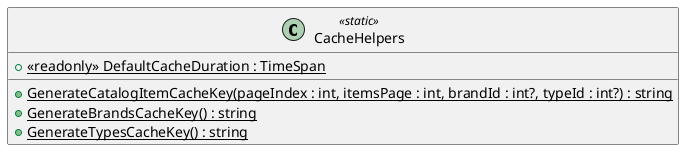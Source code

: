 @startuml CacheHelpers
class CacheHelpers <<static>>  {
    + {static} <<readonly>> DefaultCacheDuration : TimeSpan
    + {static} GenerateCatalogItemCacheKey(pageIndex : int, itemsPage : int, brandId : int?, typeId : int?) : string
    + {static} GenerateBrandsCacheKey() : string
    + {static} GenerateTypesCacheKey() : string
}
@enduml